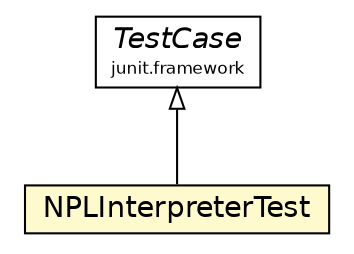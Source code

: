 #!/usr/local/bin/dot
#
# Class diagram 
# Generated by UMLGraph version R5_6_6-1-g9240c4 (http://www.umlgraph.org/)
#

digraph G {
	edge [fontname="Helvetica",fontsize=10,labelfontname="Helvetica",labelfontsize=10];
	node [fontname="Helvetica",fontsize=10,shape=plaintext];
	nodesep=0.25;
	ranksep=0.5;
	// ora4mas.nopl.test.NPLInterpreterTest
	c6562 [label=<<table title="ora4mas.nopl.test.NPLInterpreterTest" border="0" cellborder="1" cellspacing="0" cellpadding="2" port="p" bgcolor="lemonChiffon" href="./NPLInterpreterTest.html">
		<tr><td><table border="0" cellspacing="0" cellpadding="1">
<tr><td align="center" balign="center"> NPLInterpreterTest </td></tr>
		</table></td></tr>
		</table>>, URL="./NPLInterpreterTest.html", fontname="Helvetica", fontcolor="black", fontsize=14.0];
	//ora4mas.nopl.test.NPLInterpreterTest extends junit.framework.TestCase
	c6565:p -> c6562:p [dir=back,arrowtail=empty];
	// junit.framework.TestCase
	c6565 [label=<<table title="junit.framework.TestCase" border="0" cellborder="1" cellspacing="0" cellpadding="2" port="p" href="http://java.sun.com/j2se/1.4.2/docs/api/junit/framework/TestCase.html">
		<tr><td><table border="0" cellspacing="0" cellpadding="1">
<tr><td align="center" balign="center"><font face="Helvetica-Oblique"> TestCase </font></td></tr>
<tr><td align="center" balign="center"><font point-size="8.0"> junit.framework </font></td></tr>
		</table></td></tr>
		</table>>, URL="http://java.sun.com/j2se/1.4.2/docs/api/junit/framework/TestCase.html", fontname="Helvetica", fontcolor="black", fontsize=14.0];
}

